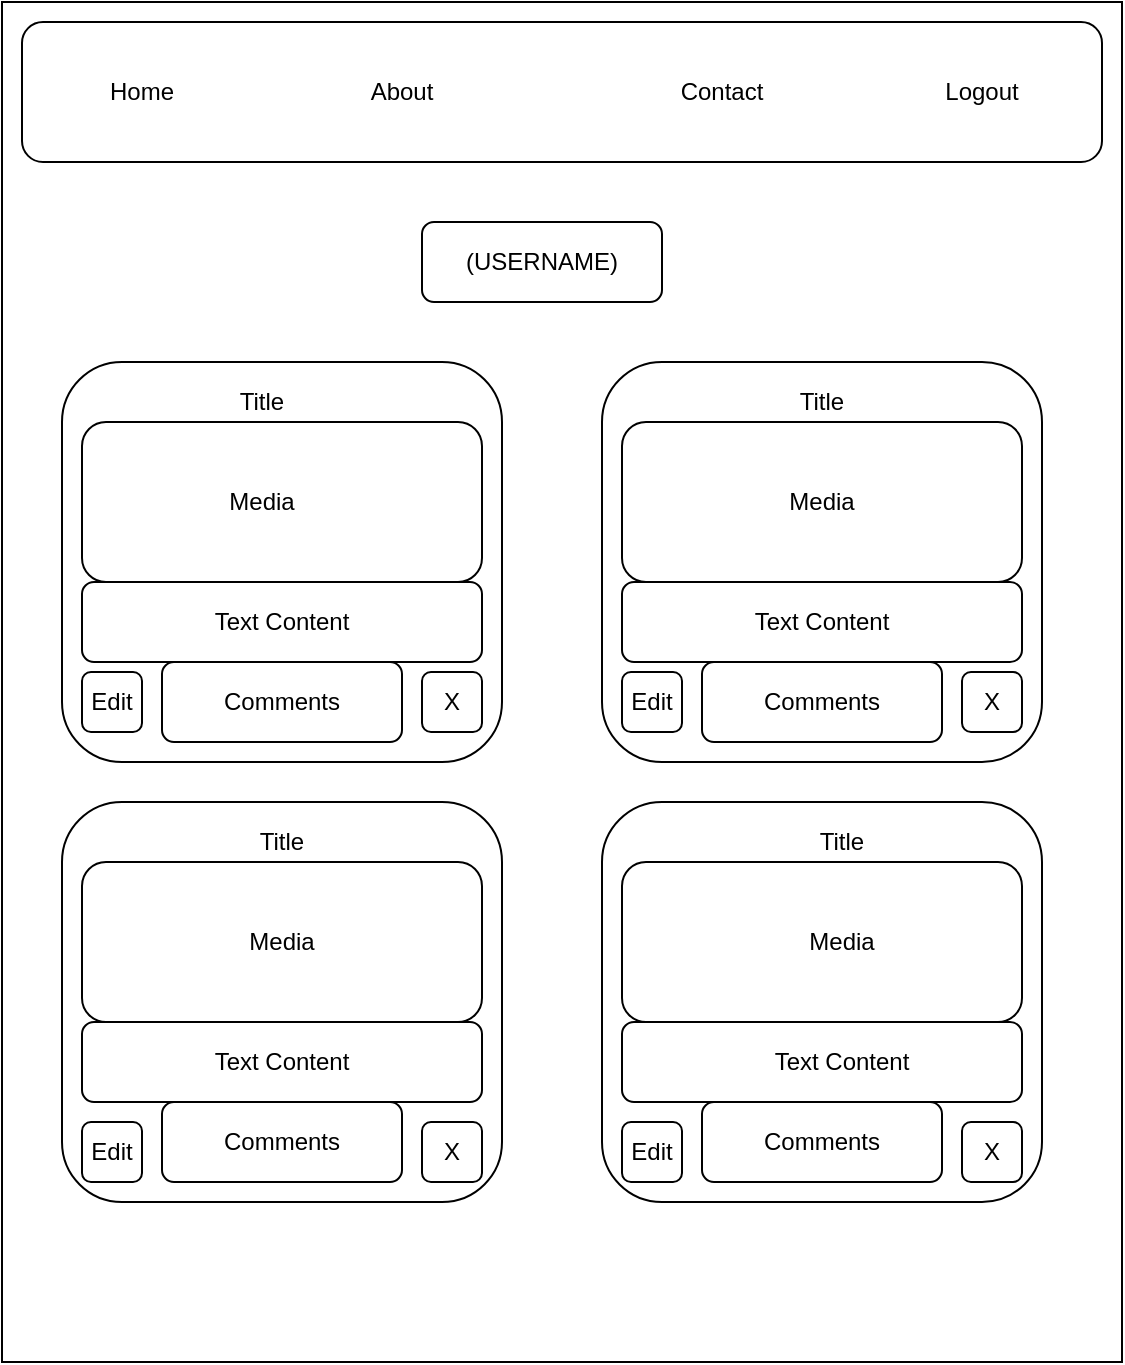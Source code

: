 <mxfile version="13.10.0" type="embed">
    <diagram id="4QQMmUMeTSe0ljTK1tYJ" name="Page-1">
        <mxGraphModel dx="694" dy="239" grid="1" gridSize="10" guides="1" tooltips="1" connect="1" arrows="1" fold="1" page="1" pageScale="1" pageWidth="850" pageHeight="1100" math="0" shadow="0">
            <root>
                <mxCell id="0"/>
                <mxCell id="1" parent="0"/>
                <mxCell id="2" value="" style="rounded=0;whiteSpace=wrap;html=1;gradientColor=#ffffff;" vertex="1" parent="1">
                    <mxGeometry x="200" y="10" width="560" height="680" as="geometry"/>
                </mxCell>
                <mxCell id="3" value="" style="rounded=1;whiteSpace=wrap;html=1;" vertex="1" parent="1">
                    <mxGeometry x="210" y="20" width="540" height="70" as="geometry"/>
                </mxCell>
                <mxCell id="4" value="Home" style="text;html=1;strokeColor=none;fillColor=none;align=center;verticalAlign=middle;whiteSpace=wrap;rounded=0;" vertex="1" parent="1">
                    <mxGeometry x="250" y="45" width="40" height="20" as="geometry"/>
                </mxCell>
                <mxCell id="5" value="About" style="text;html=1;strokeColor=none;fillColor=none;align=center;verticalAlign=middle;whiteSpace=wrap;rounded=0;" vertex="1" parent="1">
                    <mxGeometry x="380" y="45" width="40" height="20" as="geometry"/>
                </mxCell>
                <mxCell id="6" value="Contact" style="text;html=1;strokeColor=none;fillColor=none;align=center;verticalAlign=middle;whiteSpace=wrap;rounded=0;" vertex="1" parent="1">
                    <mxGeometry x="540" y="45" width="40" height="20" as="geometry"/>
                </mxCell>
                <mxCell id="7" value="Logout" style="text;html=1;strokeColor=none;fillColor=none;align=center;verticalAlign=middle;whiteSpace=wrap;rounded=0;" vertex="1" parent="1">
                    <mxGeometry x="670" y="45" width="40" height="20" as="geometry"/>
                </mxCell>
                <mxCell id="8" value="" style="rounded=1;whiteSpace=wrap;html=1;" vertex="1" parent="1">
                    <mxGeometry x="410" y="120" width="120" height="40" as="geometry"/>
                </mxCell>
                <mxCell id="9" value="(USERNAME)" style="text;html=1;strokeColor=none;fillColor=none;align=center;verticalAlign=middle;whiteSpace=wrap;rounded=0;" vertex="1" parent="1">
                    <mxGeometry x="430" y="130" width="80" height="20" as="geometry"/>
                </mxCell>
                <mxCell id="12" value="" style="rounded=1;whiteSpace=wrap;html=1;gradientColor=none;" vertex="1" parent="1">
                    <mxGeometry x="500" y="410" width="220" height="200" as="geometry"/>
                </mxCell>
                <mxCell id="13" value="" style="rounded=1;whiteSpace=wrap;html=1;gradientColor=none;" vertex="1" parent="1">
                    <mxGeometry x="230" y="410" width="220" height="200" as="geometry"/>
                </mxCell>
                <mxCell id="14" value="" style="rounded=1;whiteSpace=wrap;html=1;gradientColor=none;" vertex="1" parent="1">
                    <mxGeometry x="500" y="190" width="220" height="200" as="geometry"/>
                </mxCell>
                <mxCell id="15" value="" style="rounded=1;whiteSpace=wrap;html=1;gradientColor=none;" vertex="1" parent="1">
                    <mxGeometry x="230" y="190" width="220" height="200" as="geometry"/>
                </mxCell>
                <mxCell id="17" value="Title" style="text;html=1;strokeColor=none;fillColor=none;align=center;verticalAlign=middle;whiteSpace=wrap;rounded=0;" vertex="1" parent="1">
                    <mxGeometry x="310" y="200" width="40" height="20" as="geometry"/>
                </mxCell>
                <mxCell id="18" value="Title" style="text;html=1;strokeColor=none;fillColor=none;align=center;verticalAlign=middle;whiteSpace=wrap;rounded=0;" vertex="1" parent="1">
                    <mxGeometry x="600" y="420" width="40" height="20" as="geometry"/>
                </mxCell>
                <mxCell id="19" value="Title" style="text;html=1;strokeColor=none;fillColor=none;align=center;verticalAlign=middle;whiteSpace=wrap;rounded=0;" vertex="1" parent="1">
                    <mxGeometry x="320" y="420" width="40" height="20" as="geometry"/>
                </mxCell>
                <mxCell id="20" value="Title" style="text;html=1;strokeColor=none;fillColor=none;align=center;verticalAlign=middle;whiteSpace=wrap;rounded=0;" vertex="1" parent="1">
                    <mxGeometry x="590" y="200" width="40" height="20" as="geometry"/>
                </mxCell>
                <mxCell id="21" value="" style="rounded=1;whiteSpace=wrap;html=1;gradientColor=none;" vertex="1" parent="1">
                    <mxGeometry x="240" y="440" width="200" height="80" as="geometry"/>
                </mxCell>
                <mxCell id="22" value="" style="rounded=1;whiteSpace=wrap;html=1;gradientColor=none;" vertex="1" parent="1">
                    <mxGeometry x="510" y="440" width="200" height="80" as="geometry"/>
                </mxCell>
                <mxCell id="23" value="" style="rounded=1;whiteSpace=wrap;html=1;gradientColor=none;" vertex="1" parent="1">
                    <mxGeometry x="240" y="220" width="200" height="80" as="geometry"/>
                </mxCell>
                <mxCell id="24" value="" style="rounded=1;whiteSpace=wrap;html=1;gradientColor=none;" vertex="1" parent="1">
                    <mxGeometry x="510" y="220" width="200" height="80" as="geometry"/>
                </mxCell>
                <mxCell id="25" value="" style="rounded=1;whiteSpace=wrap;html=1;gradientColor=none;" vertex="1" parent="1">
                    <mxGeometry x="240" y="300" width="200" height="40" as="geometry"/>
                </mxCell>
                <mxCell id="26" value="" style="rounded=1;whiteSpace=wrap;html=1;gradientColor=none;" vertex="1" parent="1">
                    <mxGeometry x="280" y="340" width="120" height="40" as="geometry"/>
                </mxCell>
                <mxCell id="28" value="" style="rounded=1;whiteSpace=wrap;html=1;gradientColor=none;" vertex="1" parent="1">
                    <mxGeometry x="510" y="300" width="200" height="40" as="geometry"/>
                </mxCell>
                <mxCell id="29" value="" style="rounded=1;whiteSpace=wrap;html=1;gradientColor=none;" vertex="1" parent="1">
                    <mxGeometry x="510" y="520" width="200" height="40" as="geometry"/>
                </mxCell>
                <mxCell id="30" value="" style="rounded=1;whiteSpace=wrap;html=1;gradientColor=none;" vertex="1" parent="1">
                    <mxGeometry x="240" y="520" width="200" height="40" as="geometry"/>
                </mxCell>
                <mxCell id="31" value="" style="rounded=1;whiteSpace=wrap;html=1;gradientColor=none;" vertex="1" parent="1">
                    <mxGeometry x="550" y="560" width="120" height="40" as="geometry"/>
                </mxCell>
                <mxCell id="32" value="" style="rounded=1;whiteSpace=wrap;html=1;gradientColor=none;" vertex="1" parent="1">
                    <mxGeometry x="280" y="560" width="120" height="40" as="geometry"/>
                </mxCell>
                <mxCell id="33" value="" style="rounded=1;whiteSpace=wrap;html=1;gradientColor=none;" vertex="1" parent="1">
                    <mxGeometry x="550" y="340" width="120" height="40" as="geometry"/>
                </mxCell>
                <mxCell id="34" value="Media" style="text;html=1;strokeColor=none;fillColor=none;align=center;verticalAlign=middle;whiteSpace=wrap;rounded=0;" vertex="1" parent="1">
                    <mxGeometry x="320" y="470" width="40" height="20" as="geometry"/>
                </mxCell>
                <mxCell id="35" value="Media" style="text;html=1;strokeColor=none;fillColor=none;align=center;verticalAlign=middle;whiteSpace=wrap;rounded=0;" vertex="1" parent="1">
                    <mxGeometry x="590" y="250" width="40" height="20" as="geometry"/>
                </mxCell>
                <mxCell id="36" value="Media" style="text;html=1;strokeColor=none;fillColor=none;align=center;verticalAlign=middle;whiteSpace=wrap;rounded=0;" vertex="1" parent="1">
                    <mxGeometry x="310" y="250" width="40" height="20" as="geometry"/>
                </mxCell>
                <mxCell id="37" value="Media" style="text;html=1;strokeColor=none;fillColor=none;align=center;verticalAlign=middle;whiteSpace=wrap;rounded=0;" vertex="1" parent="1">
                    <mxGeometry x="600" y="470" width="40" height="20" as="geometry"/>
                </mxCell>
                <mxCell id="38" value="Text Content" style="text;html=1;strokeColor=none;fillColor=none;align=center;verticalAlign=middle;whiteSpace=wrap;rounded=0;" vertex="1" parent="1">
                    <mxGeometry x="280" y="310" width="120" height="20" as="geometry"/>
                </mxCell>
                <mxCell id="39" value="Text Content" style="text;html=1;strokeColor=none;fillColor=none;align=center;verticalAlign=middle;whiteSpace=wrap;rounded=0;" vertex="1" parent="1">
                    <mxGeometry x="560" y="530" width="120" height="20" as="geometry"/>
                </mxCell>
                <mxCell id="40" value="Text Content" style="text;html=1;strokeColor=none;fillColor=none;align=center;verticalAlign=middle;whiteSpace=wrap;rounded=0;" vertex="1" parent="1">
                    <mxGeometry x="280" y="530" width="120" height="20" as="geometry"/>
                </mxCell>
                <mxCell id="41" value="Text Content" style="text;html=1;strokeColor=none;fillColor=none;align=center;verticalAlign=middle;whiteSpace=wrap;rounded=0;" vertex="1" parent="1">
                    <mxGeometry x="550" y="310" width="120" height="20" as="geometry"/>
                </mxCell>
                <mxCell id="42" value="Comments" style="text;html=1;strokeColor=none;fillColor=none;align=center;verticalAlign=middle;whiteSpace=wrap;rounded=0;" vertex="1" parent="1">
                    <mxGeometry x="320" y="570" width="40" height="20" as="geometry"/>
                </mxCell>
                <mxCell id="43" value="Comments" style="text;html=1;strokeColor=none;fillColor=none;align=center;verticalAlign=middle;whiteSpace=wrap;rounded=0;" vertex="1" parent="1">
                    <mxGeometry x="590" y="570" width="40" height="20" as="geometry"/>
                </mxCell>
                <mxCell id="44" value="Comments" style="text;html=1;strokeColor=none;fillColor=none;align=center;verticalAlign=middle;whiteSpace=wrap;rounded=0;" vertex="1" parent="1">
                    <mxGeometry x="590" y="350" width="40" height="20" as="geometry"/>
                </mxCell>
                <mxCell id="45" value="Comments" style="text;html=1;strokeColor=none;fillColor=none;align=center;verticalAlign=middle;whiteSpace=wrap;rounded=0;" vertex="1" parent="1">
                    <mxGeometry x="320" y="350" width="40" height="20" as="geometry"/>
                </mxCell>
                <mxCell id="46" value="" style="rounded=1;whiteSpace=wrap;html=1;gradientColor=none;" vertex="1" parent="1">
                    <mxGeometry x="240" y="345" width="30" height="30" as="geometry"/>
                </mxCell>
                <mxCell id="47" value="" style="rounded=1;whiteSpace=wrap;html=1;gradientColor=none;" vertex="1" parent="1">
                    <mxGeometry x="410" y="345" width="30" height="30" as="geometry"/>
                </mxCell>
                <mxCell id="48" value="" style="rounded=1;whiteSpace=wrap;html=1;gradientColor=none;" vertex="1" parent="1">
                    <mxGeometry x="510" y="345" width="30" height="30" as="geometry"/>
                </mxCell>
                <mxCell id="49" value="" style="rounded=1;whiteSpace=wrap;html=1;gradientColor=none;" vertex="1" parent="1">
                    <mxGeometry x="680" y="345" width="30" height="30" as="geometry"/>
                </mxCell>
                <mxCell id="50" value="" style="rounded=1;whiteSpace=wrap;html=1;gradientColor=none;" vertex="1" parent="1">
                    <mxGeometry x="680" y="570" width="30" height="30" as="geometry"/>
                </mxCell>
                <mxCell id="51" value="" style="rounded=1;whiteSpace=wrap;html=1;gradientColor=none;" vertex="1" parent="1">
                    <mxGeometry x="510" y="570" width="30" height="30" as="geometry"/>
                </mxCell>
                <mxCell id="52" value="" style="rounded=1;whiteSpace=wrap;html=1;gradientColor=none;" vertex="1" parent="1">
                    <mxGeometry x="410" y="570" width="30" height="30" as="geometry"/>
                </mxCell>
                <mxCell id="53" value="" style="rounded=1;whiteSpace=wrap;html=1;gradientColor=none;" vertex="1" parent="1">
                    <mxGeometry x="240" y="570" width="30" height="30" as="geometry"/>
                </mxCell>
                <mxCell id="55" value="Edit" style="text;html=1;strokeColor=none;fillColor=none;align=center;verticalAlign=middle;whiteSpace=wrap;rounded=0;" vertex="1" parent="1">
                    <mxGeometry x="235" y="350" width="40" height="20" as="geometry"/>
                </mxCell>
                <mxCell id="56" value="Edit" style="text;html=1;strokeColor=none;fillColor=none;align=center;verticalAlign=middle;whiteSpace=wrap;rounded=0;" vertex="1" parent="1">
                    <mxGeometry x="235" y="575" width="40" height="20" as="geometry"/>
                </mxCell>
                <mxCell id="57" value="Edit" style="text;html=1;strokeColor=none;fillColor=none;align=center;verticalAlign=middle;whiteSpace=wrap;rounded=0;" vertex="1" parent="1">
                    <mxGeometry x="505" y="350" width="40" height="20" as="geometry"/>
                </mxCell>
                <mxCell id="58" value="Edit" style="text;html=1;strokeColor=none;fillColor=none;align=center;verticalAlign=middle;whiteSpace=wrap;rounded=0;" vertex="1" parent="1">
                    <mxGeometry x="505" y="575" width="40" height="20" as="geometry"/>
                </mxCell>
                <mxCell id="59" value="X" style="text;html=1;strokeColor=none;fillColor=none;align=center;verticalAlign=middle;whiteSpace=wrap;rounded=0;" vertex="1" parent="1">
                    <mxGeometry x="405" y="575" width="40" height="20" as="geometry"/>
                </mxCell>
                <mxCell id="60" value="X" style="text;html=1;strokeColor=none;fillColor=none;align=center;verticalAlign=middle;whiteSpace=wrap;rounded=0;" vertex="1" parent="1">
                    <mxGeometry x="675" y="575" width="40" height="20" as="geometry"/>
                </mxCell>
                <mxCell id="61" value="X" style="text;html=1;strokeColor=none;fillColor=none;align=center;verticalAlign=middle;whiteSpace=wrap;rounded=0;" vertex="1" parent="1">
                    <mxGeometry x="675" y="350" width="40" height="20" as="geometry"/>
                </mxCell>
                <mxCell id="62" value="X" style="text;html=1;strokeColor=none;fillColor=none;align=center;verticalAlign=middle;whiteSpace=wrap;rounded=0;" vertex="1" parent="1">
                    <mxGeometry x="405" y="350" width="40" height="20" as="geometry"/>
                </mxCell>
            </root>
        </mxGraphModel>
    </diagram>
</mxfile>